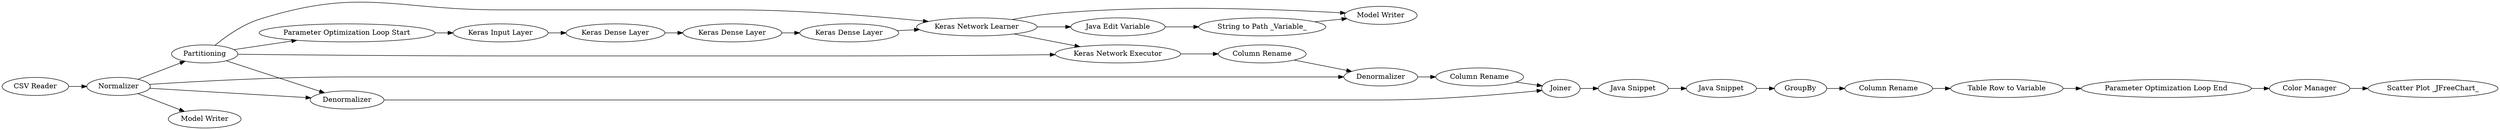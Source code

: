digraph {
	"-2431441392422734201_19" [label="Keras Input Layer"]
	"-2431441392422734201_31" [label="Parameter Optimization Loop Start"]
	"-2431441392422734201_25" [label=Denormalizer]
	"-2431441392422734201_27" [label="Column Rename"]
	"-2431441392422734201_23" [label="Keras Network Executor"]
	"-2431441392422734201_34" [label=GroupBy]
	"-2431441392422734201_48" [label="Model Writer"]
	"-2431441392422734201_2" [label="Java Snippet"]
	"-2431441392422734201_40" [label="Column Rename"]
	"-2431441392422734201_51" [label=Joiner]
	"-2431441392422734201_3" [label="Java Snippet"]
	"-2431441392422734201_52" [label="Table Row to Variable"]
	"-2431441392422734201_32" [label="Keras Dense Layer"]
	"-2431441392422734201_24" [label=Normalizer]
	"-2431441392422734201_29" [label=Denormalizer]
	"-2431441392422734201_20" [label="Keras Dense Layer"]
	"-2431441392422734201_47" [label="CSV Reader"]
	"-2431441392422734201_26" [label="Column Rename"]
	"-2431441392422734201_44" [label="Java Edit Variable"]
	"-2431441392422734201_42" [label="Scatter Plot _JFreeChart_"]
	"-2431441392422734201_18" [label=Partitioning]
	"-2431441392422734201_43" [label="Color Manager"]
	"-2431441392422734201_22" [label="Keras Network Learner"]
	"-2431441392422734201_39" [label="Parameter Optimization Loop End"]
	"-2431441392422734201_49" [label="Model Writer"]
	"-2431441392422734201_50" [label="String to Path _Variable_"]
	"-2431441392422734201_21" [label="Keras Dense Layer"]
	"-2431441392422734201_31" -> "-2431441392422734201_19"
	"-2431441392422734201_18" -> "-2431441392422734201_23"
	"-2431441392422734201_26" -> "-2431441392422734201_25"
	"-2431441392422734201_29" -> "-2431441392422734201_51"
	"-2431441392422734201_25" -> "-2431441392422734201_27"
	"-2431441392422734201_32" -> "-2431441392422734201_22"
	"-2431441392422734201_52" -> "-2431441392422734201_39"
	"-2431441392422734201_24" -> "-2431441392422734201_25"
	"-2431441392422734201_50" -> "-2431441392422734201_49"
	"-2431441392422734201_2" -> "-2431441392422734201_3"
	"-2431441392422734201_3" -> "-2431441392422734201_34"
	"-2431441392422734201_24" -> "-2431441392422734201_18"
	"-2431441392422734201_18" -> "-2431441392422734201_22"
	"-2431441392422734201_18" -> "-2431441392422734201_31"
	"-2431441392422734201_43" -> "-2431441392422734201_42"
	"-2431441392422734201_19" -> "-2431441392422734201_20"
	"-2431441392422734201_20" -> "-2431441392422734201_21"
	"-2431441392422734201_27" -> "-2431441392422734201_51"
	"-2431441392422734201_24" -> "-2431441392422734201_29"
	"-2431441392422734201_22" -> "-2431441392422734201_49"
	"-2431441392422734201_22" -> "-2431441392422734201_44"
	"-2431441392422734201_44" -> "-2431441392422734201_50"
	"-2431441392422734201_51" -> "-2431441392422734201_2"
	"-2431441392422734201_22" -> "-2431441392422734201_23"
	"-2431441392422734201_23" -> "-2431441392422734201_26"
	"-2431441392422734201_34" -> "-2431441392422734201_40"
	"-2431441392422734201_47" -> "-2431441392422734201_24"
	"-2431441392422734201_24" -> "-2431441392422734201_48"
	"-2431441392422734201_40" -> "-2431441392422734201_52"
	"-2431441392422734201_21" -> "-2431441392422734201_32"
	"-2431441392422734201_39" -> "-2431441392422734201_43"
	"-2431441392422734201_18" -> "-2431441392422734201_29"
	rankdir=LR
}
